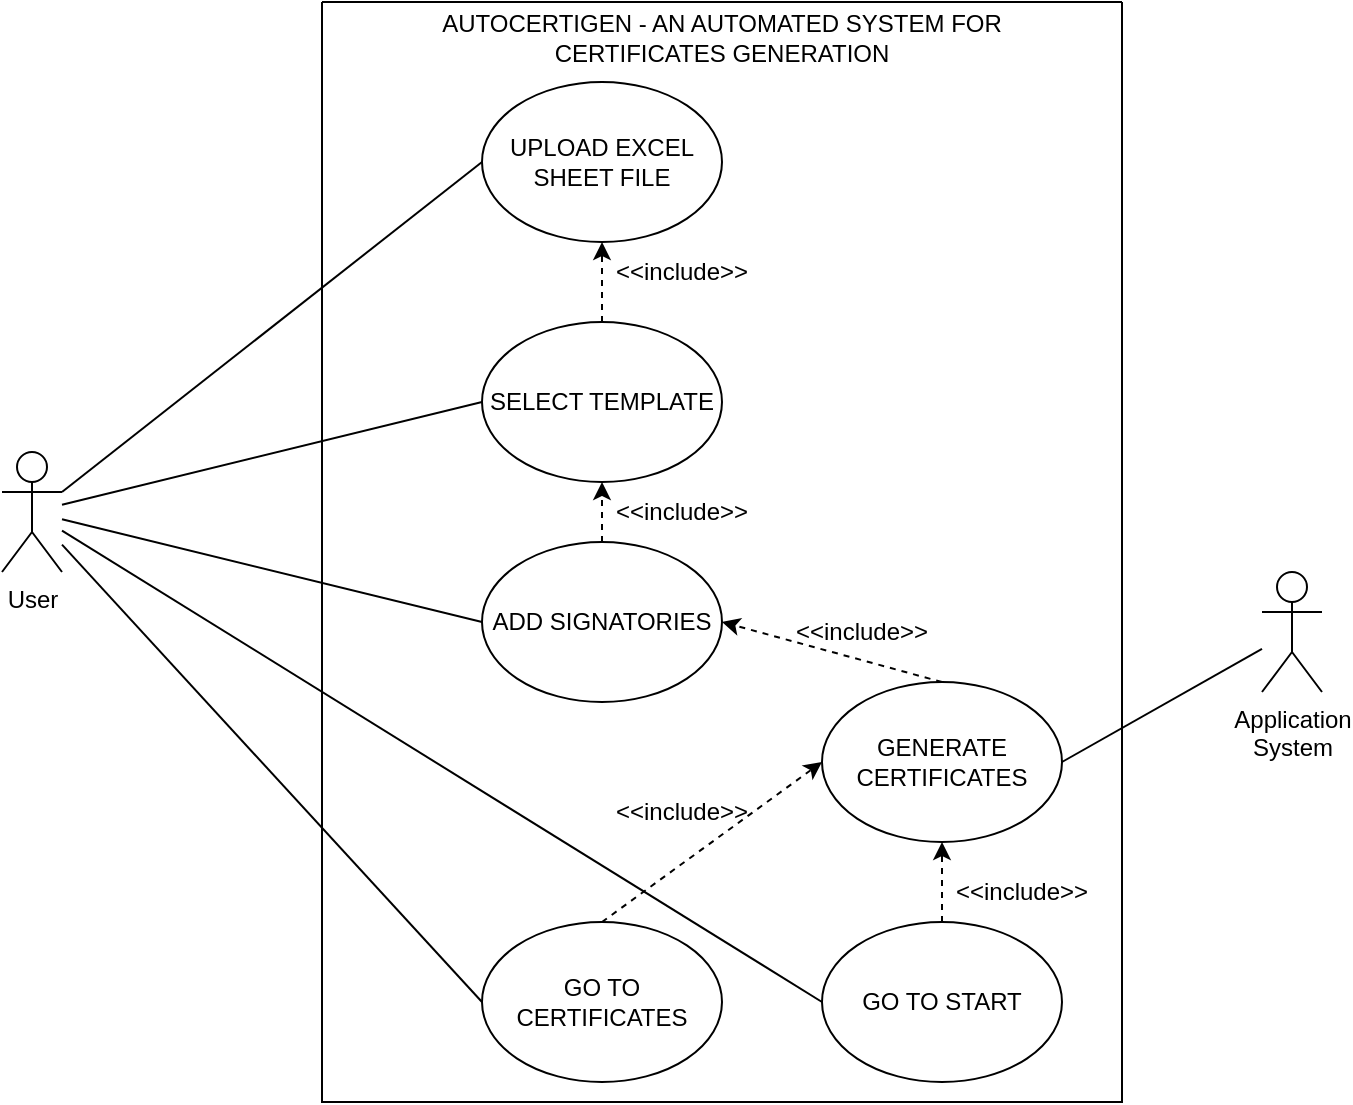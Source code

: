 <mxfile version="15.6.2" type="github">
  <diagram id="2qExpmGDyMYg8OurNlV5" name="Page-1">
    <mxGraphModel dx="2797" dy="3980" grid="1" gridSize="10" guides="1" tooltips="1" connect="1" arrows="1" fold="1" page="1" pageScale="1" pageWidth="850" pageHeight="1100" math="0" shadow="0">
      <root>
        <mxCell id="0" />
        <mxCell id="1" parent="0" />
        <mxCell id="dS0tU1C4Hypq0hL0aEkq-9" style="rounded=0;orthogonalLoop=1;jettySize=auto;html=1;exitX=0;exitY=0.5;exitDx=0;exitDy=0;endArrow=none;endFill=0;entryX=1;entryY=0.333;entryDx=0;entryDy=0;entryPerimeter=0;" edge="1" parent="1" source="dS0tU1C4Hypq0hL0aEkq-1" target="dS0tU1C4Hypq0hL0aEkq-8">
          <mxGeometry relative="1" as="geometry">
            <mxPoint x="-1320" y="-2590" as="targetPoint" />
          </mxGeometry>
        </mxCell>
        <mxCell id="dS0tU1C4Hypq0hL0aEkq-1" value="UPLOAD EXCEL SHEET FILE" style="ellipse;whiteSpace=wrap;html=1;" vertex="1" parent="1">
          <mxGeometry x="-1180" y="-2780" width="120" height="80" as="geometry" />
        </mxCell>
        <mxCell id="dS0tU1C4Hypq0hL0aEkq-10" style="edgeStyle=none;rounded=0;orthogonalLoop=1;jettySize=auto;html=1;exitX=0;exitY=0.5;exitDx=0;exitDy=0;endArrow=none;endFill=0;" edge="1" parent="1" source="dS0tU1C4Hypq0hL0aEkq-2" target="dS0tU1C4Hypq0hL0aEkq-8">
          <mxGeometry relative="1" as="geometry">
            <mxPoint x="-1380" y="-2570" as="targetPoint" />
          </mxGeometry>
        </mxCell>
        <mxCell id="dS0tU1C4Hypq0hL0aEkq-18" style="edgeStyle=none;rounded=0;orthogonalLoop=1;jettySize=auto;html=1;exitX=0.5;exitY=0;exitDx=0;exitDy=0;entryX=0.5;entryY=1;entryDx=0;entryDy=0;dashed=1;endArrow=classic;endFill=1;" edge="1" parent="1" source="dS0tU1C4Hypq0hL0aEkq-2" target="dS0tU1C4Hypq0hL0aEkq-1">
          <mxGeometry relative="1" as="geometry" />
        </mxCell>
        <mxCell id="dS0tU1C4Hypq0hL0aEkq-2" value="SELECT TEMPLATE" style="ellipse;whiteSpace=wrap;html=1;" vertex="1" parent="1">
          <mxGeometry x="-1180" y="-2660" width="120" height="80" as="geometry" />
        </mxCell>
        <mxCell id="dS0tU1C4Hypq0hL0aEkq-11" style="edgeStyle=none;rounded=0;orthogonalLoop=1;jettySize=auto;html=1;exitX=0;exitY=0.5;exitDx=0;exitDy=0;endArrow=none;endFill=0;" edge="1" parent="1" source="dS0tU1C4Hypq0hL0aEkq-4" target="dS0tU1C4Hypq0hL0aEkq-8">
          <mxGeometry relative="1" as="geometry" />
        </mxCell>
        <mxCell id="dS0tU1C4Hypq0hL0aEkq-17" style="edgeStyle=none;rounded=0;orthogonalLoop=1;jettySize=auto;html=1;exitX=0.5;exitY=0;exitDx=0;exitDy=0;entryX=0.5;entryY=1;entryDx=0;entryDy=0;dashed=1;endArrow=classic;endFill=1;" edge="1" parent="1" source="dS0tU1C4Hypq0hL0aEkq-4" target="dS0tU1C4Hypq0hL0aEkq-2">
          <mxGeometry relative="1" as="geometry" />
        </mxCell>
        <mxCell id="dS0tU1C4Hypq0hL0aEkq-4" value="ADD SIGNATORIES" style="ellipse;whiteSpace=wrap;html=1;" vertex="1" parent="1">
          <mxGeometry x="-1180" y="-2550" width="120" height="80" as="geometry" />
        </mxCell>
        <mxCell id="dS0tU1C4Hypq0hL0aEkq-19" style="edgeStyle=none;rounded=0;orthogonalLoop=1;jettySize=auto;html=1;exitX=0.5;exitY=0;exitDx=0;exitDy=0;entryX=1;entryY=0.5;entryDx=0;entryDy=0;dashed=1;endArrow=classic;endFill=1;" edge="1" parent="1" source="dS0tU1C4Hypq0hL0aEkq-5" target="dS0tU1C4Hypq0hL0aEkq-4">
          <mxGeometry relative="1" as="geometry" />
        </mxCell>
        <mxCell id="dS0tU1C4Hypq0hL0aEkq-22" style="edgeStyle=none;rounded=0;orthogonalLoop=1;jettySize=auto;html=1;exitX=1;exitY=0.5;exitDx=0;exitDy=0;endArrow=none;endFill=0;" edge="1" parent="1" source="dS0tU1C4Hypq0hL0aEkq-5" target="dS0tU1C4Hypq0hL0aEkq-21">
          <mxGeometry relative="1" as="geometry" />
        </mxCell>
        <mxCell id="dS0tU1C4Hypq0hL0aEkq-5" value="GENERATE CERTIFICATES" style="ellipse;whiteSpace=wrap;html=1;" vertex="1" parent="1">
          <mxGeometry x="-1010" y="-2480" width="120" height="80" as="geometry" />
        </mxCell>
        <mxCell id="dS0tU1C4Hypq0hL0aEkq-12" style="edgeStyle=none;rounded=0;orthogonalLoop=1;jettySize=auto;html=1;exitX=0;exitY=0.5;exitDx=0;exitDy=0;endArrow=none;endFill=0;" edge="1" parent="1" source="dS0tU1C4Hypq0hL0aEkq-6" target="dS0tU1C4Hypq0hL0aEkq-8">
          <mxGeometry relative="1" as="geometry">
            <mxPoint x="-1320" y="-2560" as="targetPoint" />
          </mxGeometry>
        </mxCell>
        <mxCell id="dS0tU1C4Hypq0hL0aEkq-16" style="edgeStyle=none;rounded=0;orthogonalLoop=1;jettySize=auto;html=1;exitX=0.5;exitY=0;exitDx=0;exitDy=0;entryX=0;entryY=0.5;entryDx=0;entryDy=0;endArrow=classic;endFill=1;dashed=1;" edge="1" parent="1" source="dS0tU1C4Hypq0hL0aEkq-6" target="dS0tU1C4Hypq0hL0aEkq-5">
          <mxGeometry relative="1" as="geometry" />
        </mxCell>
        <mxCell id="dS0tU1C4Hypq0hL0aEkq-6" value="GO TO CERTIFICATES" style="ellipse;whiteSpace=wrap;html=1;" vertex="1" parent="1">
          <mxGeometry x="-1180" y="-2360" width="120" height="80" as="geometry" />
        </mxCell>
        <mxCell id="dS0tU1C4Hypq0hL0aEkq-13" style="edgeStyle=none;rounded=0;orthogonalLoop=1;jettySize=auto;html=1;exitX=0;exitY=0.5;exitDx=0;exitDy=0;endArrow=none;endFill=0;" edge="1" parent="1" source="dS0tU1C4Hypq0hL0aEkq-7" target="dS0tU1C4Hypq0hL0aEkq-8">
          <mxGeometry relative="1" as="geometry">
            <mxPoint x="-1320" y="-2570" as="targetPoint" />
          </mxGeometry>
        </mxCell>
        <mxCell id="dS0tU1C4Hypq0hL0aEkq-15" style="edgeStyle=none;rounded=0;orthogonalLoop=1;jettySize=auto;html=1;exitX=0.5;exitY=0;exitDx=0;exitDy=0;entryX=0.5;entryY=1;entryDx=0;entryDy=0;endArrow=classic;endFill=1;dashed=1;" edge="1" parent="1" source="dS0tU1C4Hypq0hL0aEkq-7" target="dS0tU1C4Hypq0hL0aEkq-5">
          <mxGeometry relative="1" as="geometry" />
        </mxCell>
        <mxCell id="dS0tU1C4Hypq0hL0aEkq-7" value="GO TO START" style="ellipse;whiteSpace=wrap;html=1;" vertex="1" parent="1">
          <mxGeometry x="-1010" y="-2360" width="120" height="80" as="geometry" />
        </mxCell>
        <mxCell id="dS0tU1C4Hypq0hL0aEkq-8" value="User" style="shape=umlActor;verticalLabelPosition=bottom;verticalAlign=top;html=1;outlineConnect=0;" vertex="1" parent="1">
          <mxGeometry x="-1420" y="-2595" width="30" height="60" as="geometry" />
        </mxCell>
        <mxCell id="dS0tU1C4Hypq0hL0aEkq-21" value="Application&lt;br&gt;System" style="shape=umlActor;verticalLabelPosition=bottom;verticalAlign=top;html=1;outlineConnect=0;" vertex="1" parent="1">
          <mxGeometry x="-790" y="-2535" width="30" height="60" as="geometry" />
        </mxCell>
        <mxCell id="dS0tU1C4Hypq0hL0aEkq-23" value="" style="swimlane;startSize=0;" vertex="1" parent="1">
          <mxGeometry x="-1260" y="-2820" width="400" height="550" as="geometry" />
        </mxCell>
        <mxCell id="dS0tU1C4Hypq0hL0aEkq-24" value="&amp;lt;&amp;lt;include&amp;gt;&amp;gt;" style="text;html=1;strokeColor=none;fillColor=none;align=center;verticalAlign=middle;whiteSpace=wrap;rounded=0;" vertex="1" parent="dS0tU1C4Hypq0hL0aEkq-23">
          <mxGeometry x="150" y="120" width="60" height="30" as="geometry" />
        </mxCell>
        <mxCell id="dS0tU1C4Hypq0hL0aEkq-25" value="&amp;lt;&amp;lt;include&amp;gt;&amp;gt;" style="text;html=1;strokeColor=none;fillColor=none;align=center;verticalAlign=middle;whiteSpace=wrap;rounded=0;" vertex="1" parent="dS0tU1C4Hypq0hL0aEkq-23">
          <mxGeometry x="150" y="240" width="60" height="30" as="geometry" />
        </mxCell>
        <mxCell id="dS0tU1C4Hypq0hL0aEkq-26" value="&amp;lt;&amp;lt;include&amp;gt;&amp;gt;" style="text;html=1;strokeColor=none;fillColor=none;align=center;verticalAlign=middle;whiteSpace=wrap;rounded=0;" vertex="1" parent="dS0tU1C4Hypq0hL0aEkq-23">
          <mxGeometry x="240" y="300" width="60" height="30" as="geometry" />
        </mxCell>
        <mxCell id="dS0tU1C4Hypq0hL0aEkq-27" value="&amp;lt;&amp;lt;include&amp;gt;&amp;gt;" style="text;html=1;strokeColor=none;fillColor=none;align=center;verticalAlign=middle;whiteSpace=wrap;rounded=0;" vertex="1" parent="dS0tU1C4Hypq0hL0aEkq-23">
          <mxGeometry x="150" y="390" width="60" height="30" as="geometry" />
        </mxCell>
        <mxCell id="dS0tU1C4Hypq0hL0aEkq-28" value="&amp;lt;&amp;lt;include&amp;gt;&amp;gt;" style="text;html=1;strokeColor=none;fillColor=none;align=center;verticalAlign=middle;whiteSpace=wrap;rounded=0;" vertex="1" parent="dS0tU1C4Hypq0hL0aEkq-23">
          <mxGeometry x="320" y="430" width="60" height="30" as="geometry" />
        </mxCell>
        <mxCell id="dS0tU1C4Hypq0hL0aEkq-29" value="AUTOCERTIGEN - AN AUTOMATED SYSTEM FOR CERTIFICATES GENERATION" style="text;html=1;strokeColor=none;fillColor=none;align=center;verticalAlign=middle;whiteSpace=wrap;rounded=0;" vertex="1" parent="dS0tU1C4Hypq0hL0aEkq-23">
          <mxGeometry x="15" y="3" width="370" height="30" as="geometry" />
        </mxCell>
      </root>
    </mxGraphModel>
  </diagram>
</mxfile>
